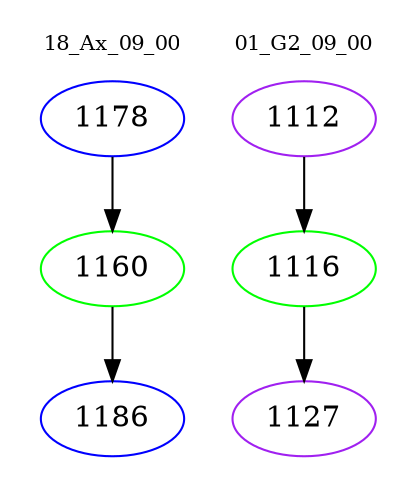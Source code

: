 digraph{
subgraph cluster_0 {
color = white
label = "18_Ax_09_00";
fontsize=10;
T0_1178 [label="1178", color="blue"]
T0_1178 -> T0_1160 [color="black"]
T0_1160 [label="1160", color="green"]
T0_1160 -> T0_1186 [color="black"]
T0_1186 [label="1186", color="blue"]
}
subgraph cluster_1 {
color = white
label = "01_G2_09_00";
fontsize=10;
T1_1112 [label="1112", color="purple"]
T1_1112 -> T1_1116 [color="black"]
T1_1116 [label="1116", color="green"]
T1_1116 -> T1_1127 [color="black"]
T1_1127 [label="1127", color="purple"]
}
}
